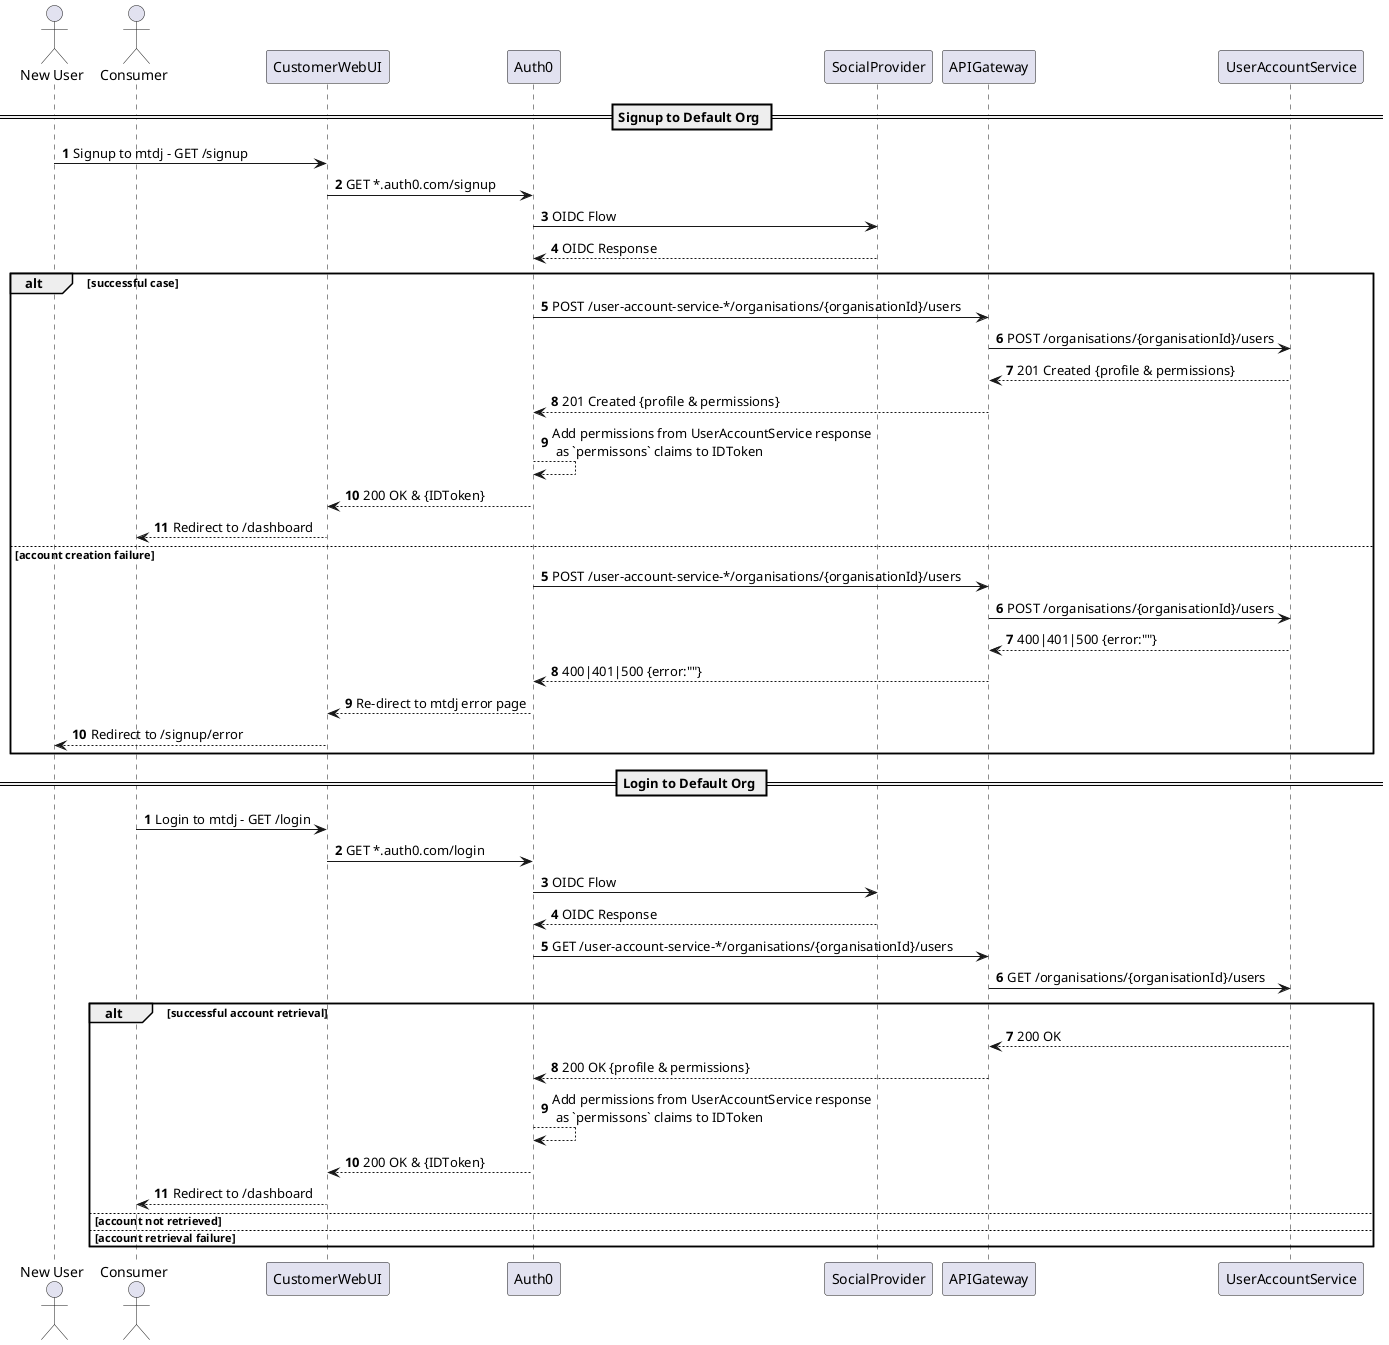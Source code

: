 @startuml consumer-auth-journey
skinparam responseMessageBelowArrow true
actor "New User" as N
actor Consumer

== Signup to Default Org ==
autonumber
N -> CustomerWebUI: Signup to mtdj - GET /signup
CustomerWebUI -> Auth0: GET *.auth0.com/signup
Auth0 -> SocialProvider: OIDC Flow
SocialProvider --> Auth0: OIDC Response
alt successful case
    Auth0 -> APIGateway: POST /user-account-service-*/organisations/{organisationId}/users
    APIGateway -> UserAccountService: POST /organisations/{organisationId}/users
    UserAccountService --> APIGateway: 201 Created {profile & permissions}
    APIGateway --> Auth0: 201 Created {profile & permissions}
    Auth0 --> Auth0: Add permissions from UserAccountService response\n as `permissons` claims to IDToken
    Auth0 --> CustomerWebUI: 200 OK & {IDToken}
    CustomerWebUI --> Consumer: Redirect to /dashboard
else account creation failure
autonumber 5
    Auth0 -> APIGateway: POST /user-account-service-*/organisations/{organisationId}/users
    APIGateway -> UserAccountService: POST /organisations/{organisationId}/users
    UserAccountService --> APIGateway: 400|401|500 {error:""}
    APIGateway --> Auth0: 400|401|500 {error:""}
    Auth0 --> CustomerWebUI: Re-direct to mtdj error page
    CustomerWebUI --> N: Redirect to /signup/error
end


== Login to Default Org ==
autonumber
Consumer -> CustomerWebUI: Login to mtdj - GET /login
CustomerWebUI -> Auth0: GET *.auth0.com/login
Auth0 -> SocialProvider: OIDC Flow
SocialProvider --> Auth0: OIDC Response
Auth0 -> APIGateway: GET /user-account-service-*/organisations/{organisationId}/users
APIGateway -> UserAccountService: GET /organisations/{organisationId}/users
alt successful account retrieval
    UserAccountService --> APIGateway: 200 OK
    APIGateway --> Auth0: 200 OK {profile & permissions}
    Auth0 --> Auth0: Add permissions from UserAccountService response\n as `permissons` claims to IDToken
    Auth0 --> CustomerWebUI: 200 OK & {IDToken}
    CustomerWebUI --> Consumer: Redirect to /dashboard
else account not retrieved
else account retrieval failure
end

@enduml
